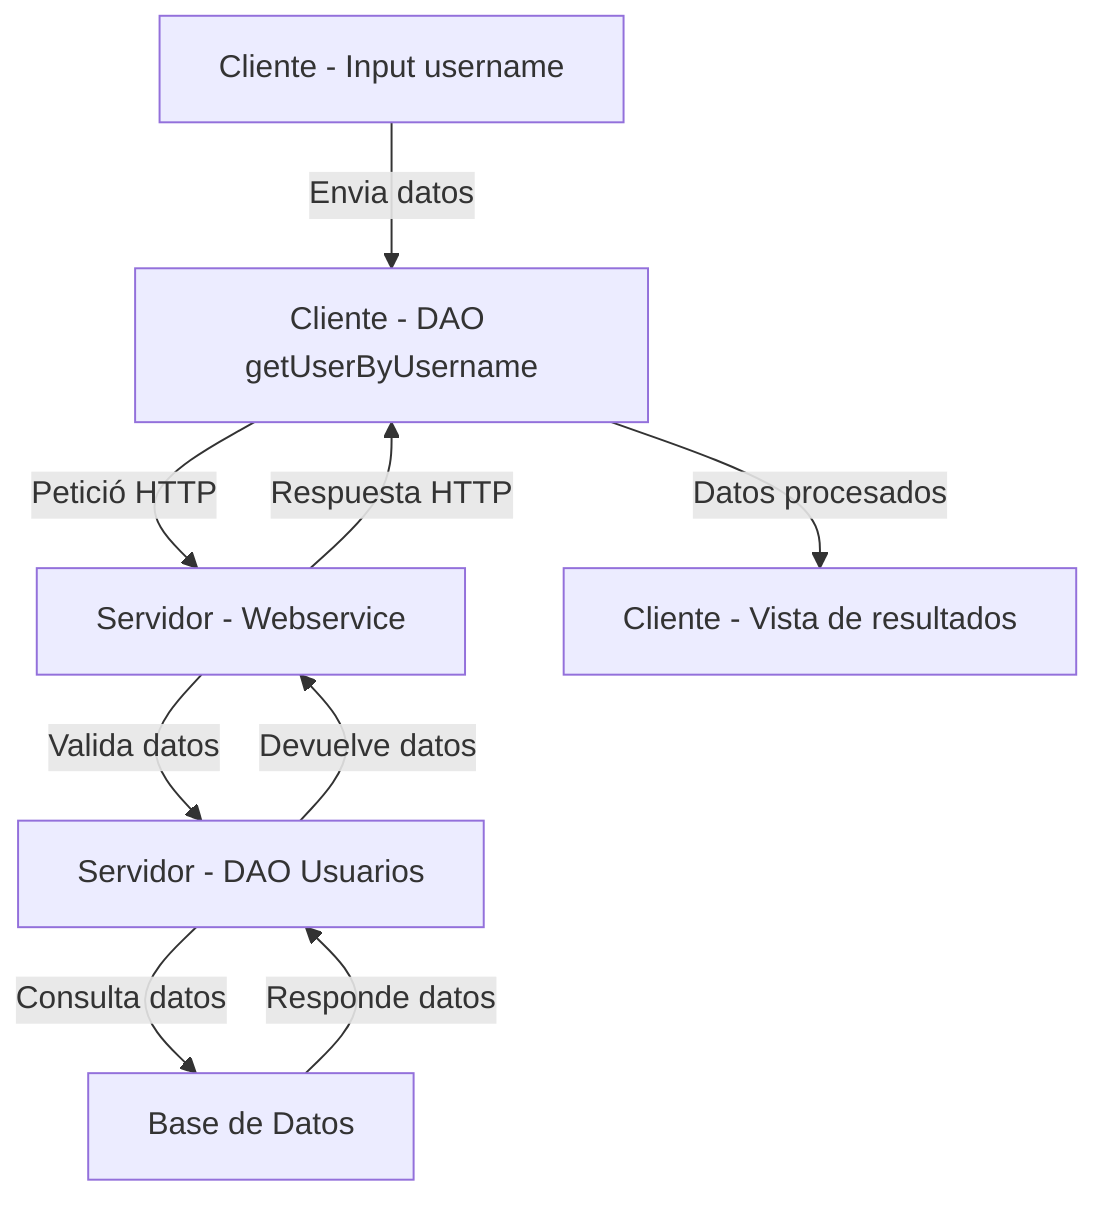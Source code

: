 flowchart TD
    A[Cliente - Input username] -->|Envia datos| B[Cliente - DAO getUserByUsername]
    B -->|Petició HTTP| C[Servidor - Webservice]
    C -->|Valida datos| D[Servidor - DAO Usuarios]
    D -->|Consulta datos| E[Base de Datos]
    E -->|Responde datos| D
    D -->|Devuelve datos| C
    C -->|Respuesta HTTP| B
    B -->|Datos procesados| F[Cliente - Vista de resultados]
